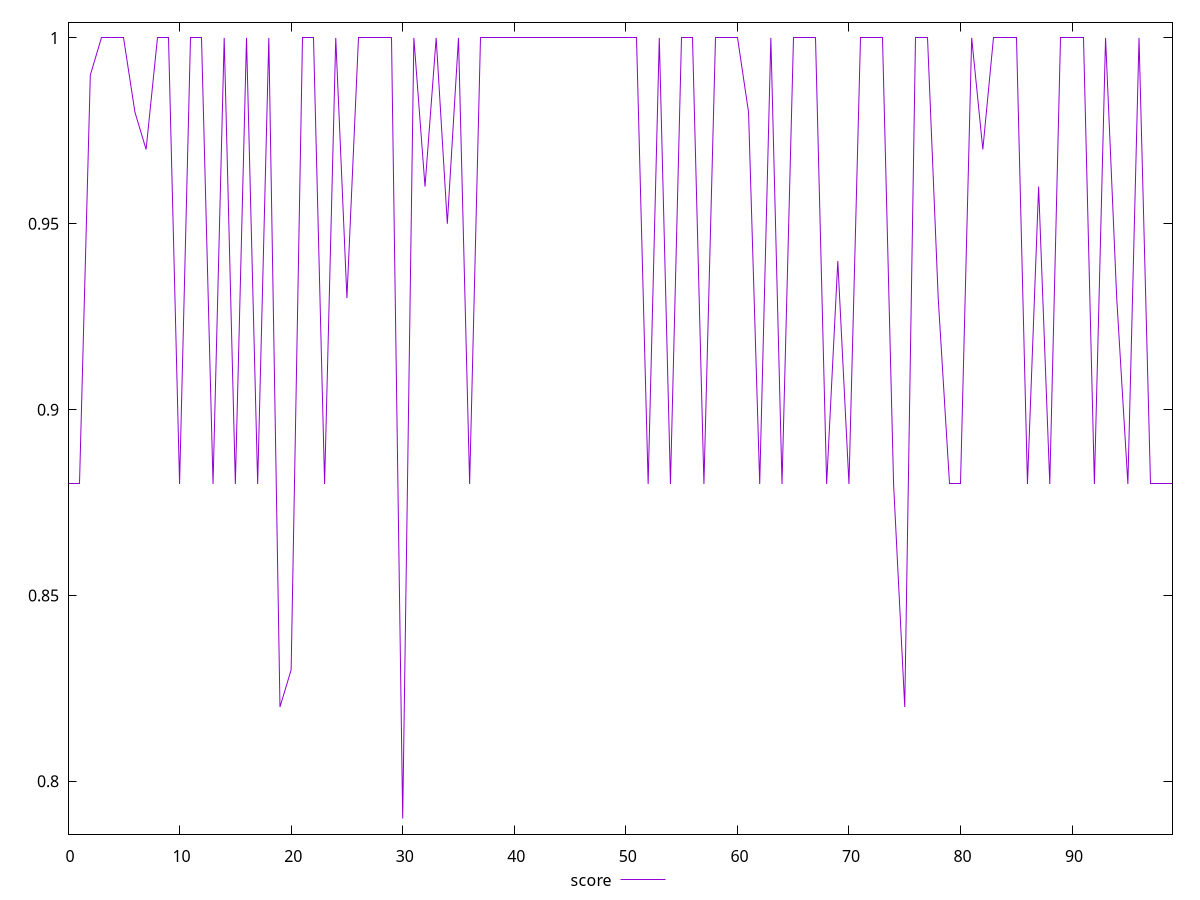 reset

$score <<EOF
0 0.88
1 0.88
2 0.99
3 1
4 1
5 1
6 0.98
7 0.97
8 1
9 1
10 0.88
11 1
12 1
13 0.88
14 1
15 0.88
16 1
17 0.88
18 1
19 0.82
20 0.83
21 1
22 1
23 0.88
24 1
25 0.93
26 1
27 1
28 1
29 1
30 0.79
31 1
32 0.96
33 1
34 0.95
35 1
36 0.88
37 1
38 1
39 1
40 1
41 1
42 1
43 1
44 1
45 1
46 1
47 1
48 1
49 1
50 1
51 1
52 0.88
53 1
54 0.88
55 1
56 1
57 0.88
58 1
59 1
60 1
61 0.98
62 0.88
63 1
64 0.88
65 1
66 1
67 1
68 0.88
69 0.94
70 0.88
71 1
72 1
73 1
74 0.88
75 0.82
76 1
77 1
78 0.93
79 0.88
80 0.88
81 1
82 0.97
83 1
84 1
85 1
86 0.88
87 0.96
88 0.88
89 1
90 1
91 1
92 0.88
93 1
94 0.93
95 0.88
96 1
97 0.88
98 0.88
99 0.88
EOF

set key outside below
set xrange [0:99]
set yrange [0.7858:1.0042]
set trange [0.7858:1.0042]
set terminal svg size 640, 500 enhanced background rgb 'white'
set output "reprap/unminified-css/samples/pages+cached+noexternal+nomedia+nocss/score/values.svg"

plot $score title "score" with line

reset

